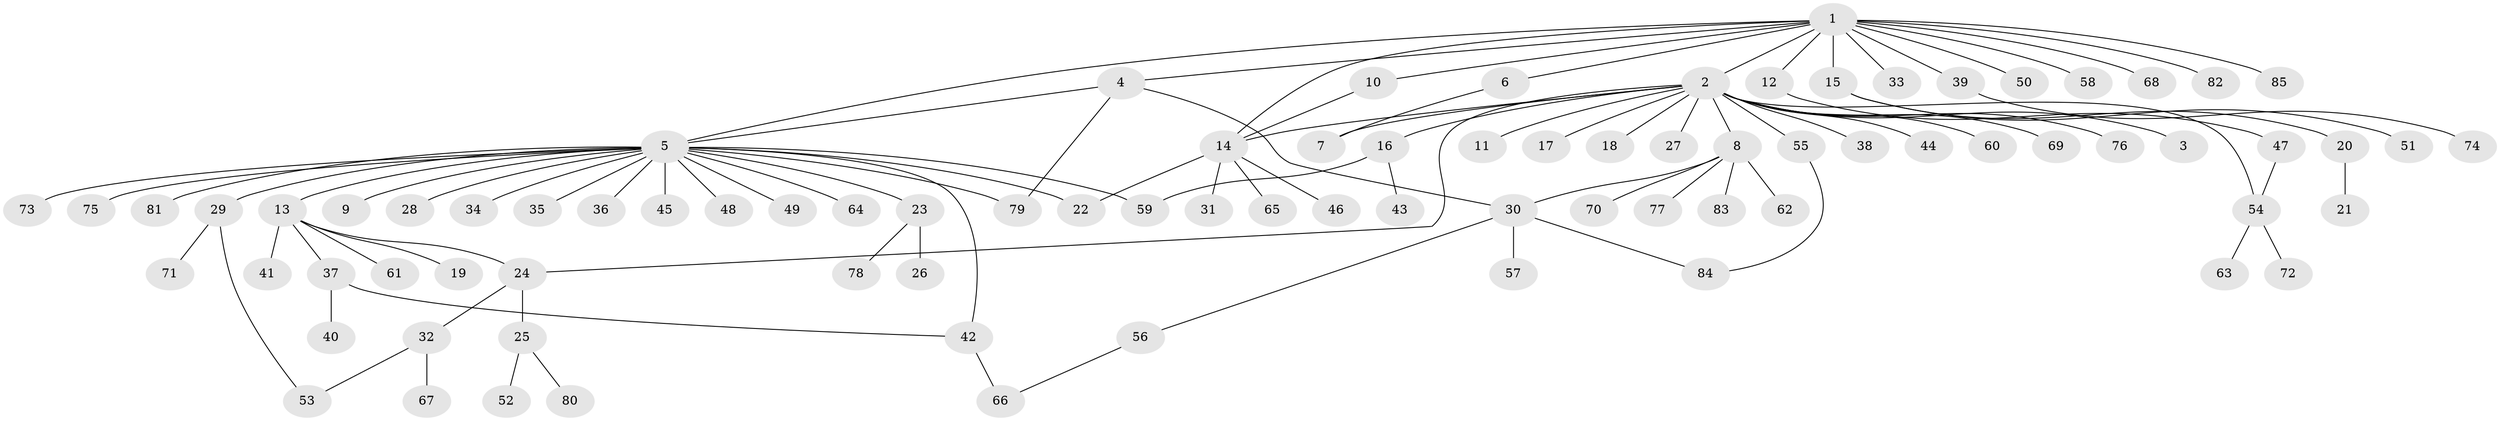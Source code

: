 // original degree distribution, {16: 0.008264462809917356, 20: 0.008264462809917356, 1: 0.5950413223140496, 5: 0.03305785123966942, 22: 0.008264462809917356, 3: 0.05785123966942149, 8: 0.01652892561983471, 2: 0.21487603305785125, 7: 0.008264462809917356, 4: 0.049586776859504134}
// Generated by graph-tools (version 1.1) at 2025/50/03/04/25 22:50:22]
// undirected, 85 vertices, 98 edges
graph export_dot {
  node [color=gray90,style=filled];
  1;
  2;
  3;
  4;
  5;
  6;
  7;
  8;
  9;
  10;
  11;
  12;
  13;
  14;
  15;
  16;
  17;
  18;
  19;
  20;
  21;
  22;
  23;
  24;
  25;
  26;
  27;
  28;
  29;
  30;
  31;
  32;
  33;
  34;
  35;
  36;
  37;
  38;
  39;
  40;
  41;
  42;
  43;
  44;
  45;
  46;
  47;
  48;
  49;
  50;
  51;
  52;
  53;
  54;
  55;
  56;
  57;
  58;
  59;
  60;
  61;
  62;
  63;
  64;
  65;
  66;
  67;
  68;
  69;
  70;
  71;
  72;
  73;
  74;
  75;
  76;
  77;
  78;
  79;
  80;
  81;
  82;
  83;
  84;
  85;
  1 -- 2 [weight=1.0];
  1 -- 4 [weight=1.0];
  1 -- 5 [weight=1.0];
  1 -- 6 [weight=1.0];
  1 -- 10 [weight=1.0];
  1 -- 12 [weight=1.0];
  1 -- 14 [weight=1.0];
  1 -- 15 [weight=1.0];
  1 -- 33 [weight=1.0];
  1 -- 39 [weight=1.0];
  1 -- 50 [weight=1.0];
  1 -- 58 [weight=1.0];
  1 -- 68 [weight=1.0];
  1 -- 82 [weight=1.0];
  1 -- 85 [weight=1.0];
  2 -- 3 [weight=1.0];
  2 -- 7 [weight=1.0];
  2 -- 8 [weight=1.0];
  2 -- 11 [weight=1.0];
  2 -- 14 [weight=1.0];
  2 -- 16 [weight=1.0];
  2 -- 17 [weight=1.0];
  2 -- 18 [weight=1.0];
  2 -- 24 [weight=1.0];
  2 -- 27 [weight=1.0];
  2 -- 38 [weight=1.0];
  2 -- 44 [weight=1.0];
  2 -- 54 [weight=1.0];
  2 -- 55 [weight=1.0];
  2 -- 60 [weight=1.0];
  2 -- 69 [weight=1.0];
  2 -- 76 [weight=1.0];
  4 -- 5 [weight=1.0];
  4 -- 30 [weight=1.0];
  4 -- 79 [weight=1.0];
  5 -- 9 [weight=1.0];
  5 -- 13 [weight=1.0];
  5 -- 22 [weight=1.0];
  5 -- 23 [weight=1.0];
  5 -- 28 [weight=1.0];
  5 -- 29 [weight=1.0];
  5 -- 34 [weight=1.0];
  5 -- 35 [weight=1.0];
  5 -- 36 [weight=1.0];
  5 -- 42 [weight=1.0];
  5 -- 45 [weight=1.0];
  5 -- 48 [weight=1.0];
  5 -- 49 [weight=1.0];
  5 -- 59 [weight=1.0];
  5 -- 64 [weight=1.0];
  5 -- 73 [weight=1.0];
  5 -- 75 [weight=1.0];
  5 -- 79 [weight=1.0];
  5 -- 81 [weight=1.0];
  6 -- 7 [weight=1.0];
  8 -- 30 [weight=1.0];
  8 -- 62 [weight=1.0];
  8 -- 70 [weight=1.0];
  8 -- 77 [weight=1.0];
  8 -- 83 [weight=1.0];
  10 -- 14 [weight=1.0];
  12 -- 47 [weight=1.0];
  13 -- 19 [weight=1.0];
  13 -- 24 [weight=1.0];
  13 -- 37 [weight=1.0];
  13 -- 41 [weight=1.0];
  13 -- 61 [weight=1.0];
  14 -- 22 [weight=1.0];
  14 -- 31 [weight=1.0];
  14 -- 46 [weight=1.0];
  14 -- 65 [weight=1.0];
  15 -- 20 [weight=1.0];
  15 -- 51 [weight=1.0];
  16 -- 43 [weight=1.0];
  16 -- 59 [weight=1.0];
  20 -- 21 [weight=1.0];
  23 -- 26 [weight=1.0];
  23 -- 78 [weight=1.0];
  24 -- 25 [weight=1.0];
  24 -- 32 [weight=1.0];
  25 -- 52 [weight=1.0];
  25 -- 80 [weight=1.0];
  29 -- 53 [weight=1.0];
  29 -- 71 [weight=1.0];
  30 -- 56 [weight=1.0];
  30 -- 57 [weight=1.0];
  30 -- 84 [weight=1.0];
  32 -- 53 [weight=1.0];
  32 -- 67 [weight=1.0];
  37 -- 40 [weight=1.0];
  37 -- 42 [weight=1.0];
  39 -- 74 [weight=1.0];
  42 -- 66 [weight=1.0];
  47 -- 54 [weight=1.0];
  54 -- 63 [weight=1.0];
  54 -- 72 [weight=1.0];
  55 -- 84 [weight=1.0];
  56 -- 66 [weight=1.0];
}
